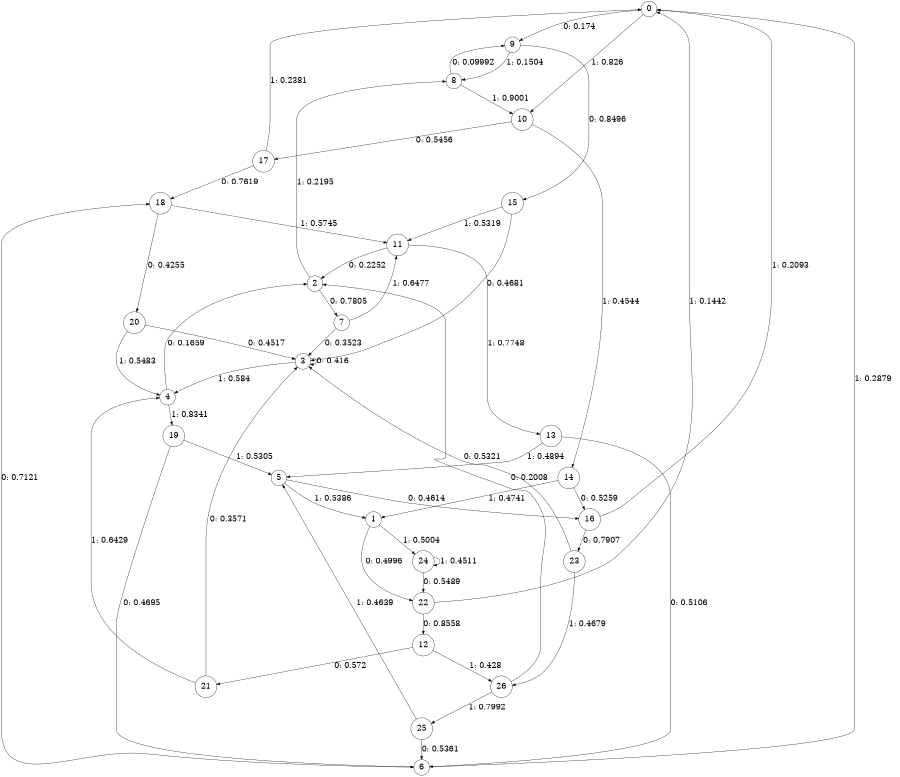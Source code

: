 digraph "ch33randomL7" {
size = "6,8.5";
ratio = "fill";
node [shape = circle];
node [fontsize = 24];
edge [fontsize = 24];
0 -> 9 [label = "0: 0.174    "];
0 -> 10 [label = "1: 0.826    "];
1 -> 22 [label = "0: 0.4996   "];
1 -> 24 [label = "1: 0.5004   "];
2 -> 7 [label = "0: 0.7805   "];
2 -> 8 [label = "1: 0.2195   "];
3 -> 3 [label = "0: 0.416    "];
3 -> 4 [label = "1: 0.584    "];
4 -> 2 [label = "0: 0.1659   "];
4 -> 19 [label = "1: 0.8341   "];
5 -> 16 [label = "0: 0.4614   "];
5 -> 1 [label = "1: 0.5386   "];
6 -> 18 [label = "0: 0.7121   "];
6 -> 0 [label = "1: 0.2879   "];
7 -> 3 [label = "0: 0.3523   "];
7 -> 11 [label = "1: 0.6477   "];
8 -> 9 [label = "0: 0.09992  "];
8 -> 10 [label = "1: 0.9001   "];
9 -> 15 [label = "0: 0.8496   "];
9 -> 8 [label = "1: 0.1504   "];
10 -> 17 [label = "0: 0.5456   "];
10 -> 14 [label = "1: 0.4544   "];
11 -> 2 [label = "0: 0.2252   "];
11 -> 13 [label = "1: 0.7748   "];
12 -> 21 [label = "0: 0.572    "];
12 -> 26 [label = "1: 0.428    "];
13 -> 6 [label = "0: 0.5106   "];
13 -> 5 [label = "1: 0.4894   "];
14 -> 16 [label = "0: 0.5259   "];
14 -> 1 [label = "1: 0.4741   "];
15 -> 3 [label = "0: 0.4681   "];
15 -> 11 [label = "1: 0.5319   "];
16 -> 23 [label = "0: 0.7907   "];
16 -> 0 [label = "1: 0.2093   "];
17 -> 18 [label = "0: 0.7619   "];
17 -> 0 [label = "1: 0.2381   "];
18 -> 20 [label = "0: 0.4255   "];
18 -> 11 [label = "1: 0.5745   "];
19 -> 6 [label = "0: 0.4695   "];
19 -> 5 [label = "1: 0.5305   "];
20 -> 3 [label = "0: 0.4517   "];
20 -> 4 [label = "1: 0.5483   "];
21 -> 3 [label = "0: 0.3571   "];
21 -> 4 [label = "1: 0.6429   "];
22 -> 12 [label = "0: 0.8558   "];
22 -> 0 [label = "1: 0.1442   "];
23 -> 3 [label = "0: 0.5321   "];
23 -> 26 [label = "1: 0.4679   "];
24 -> 22 [label = "0: 0.5489   "];
24 -> 24 [label = "1: 0.4511   "];
25 -> 6 [label = "0: 0.5361   "];
25 -> 5 [label = "1: 0.4639   "];
26 -> 2 [label = "0: 0.2008   "];
26 -> 25 [label = "1: 0.7992   "];
}